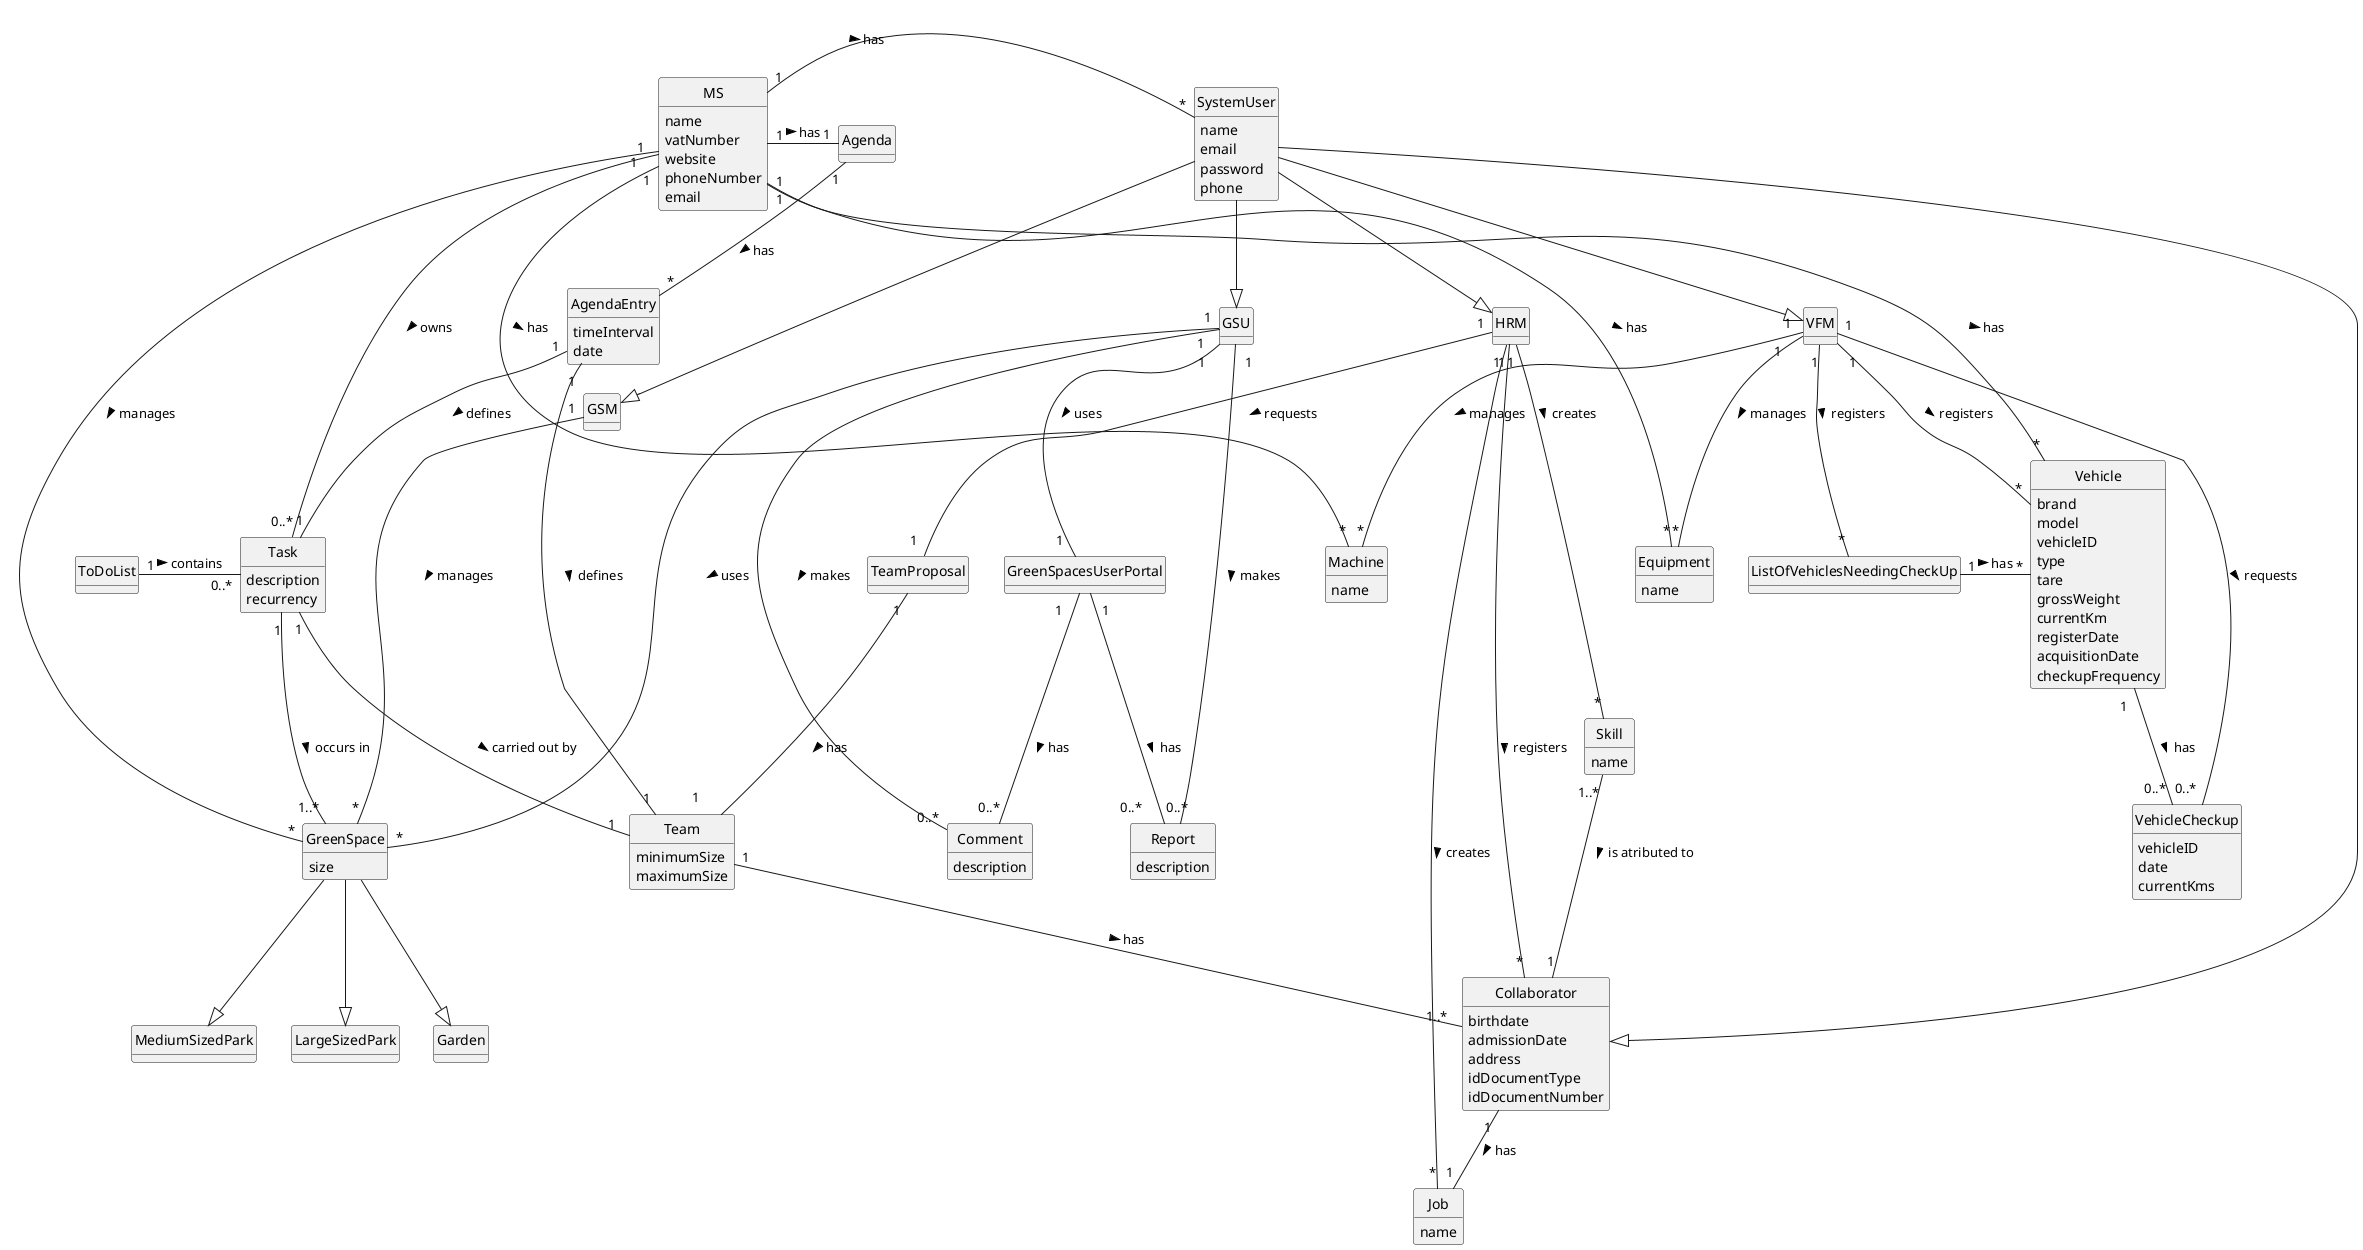 @startuml
skinparam monochrome true
skinparam packageStyle rectangle
skinparam shadowing false
'skinparam linetype ortho
'left to right direction
skinparam classAttributeIconSize 0
hide circle
hide methods



class MS {
    name
    vatNumber
    website
    phoneNumber
    email

}

class GreenSpace {
    size
}

class Garden
class MediumSizedPark
class LargeSizedPark

class SystemUser {
    name
    email
    password
    phone

}
class HRM {
}
class VFM {
}
class Collaborator {
    birthdate
    admissionDate
    address
    idDocumentType
    idDocumentNumber
}
class GSM {
}
class GSU {
}

class TeamProposal {
}

class Team {
minimumSize
maximumSize
}

class Skill {
    name
}

class Job {
    name
}

class Task {
    description
    recurrency
}

class VehicleCheckup {
    vehicleID
    date
    currentKms
}

class Vehicle {
   brand
   model
   vehicleID
   type
   tare
   grossWeight
   currentKm
   registerDate
   acquisitionDate
   checkupFrequency
}

class Machine {
    name
}

class Equipment {
    name
}

class Agenda {
}

class AgendaEntry {
    timeInterval
    date
}

class GreenSpacesUserPortal{
}

class Comment{
    description
}
class Report{
    description
}



class ToDoList{

}

class ListOfVehiclesNeedingCheckUp {
}


SystemUser --|> HRM
SystemUser --|> VFM
SystemUser --|> Collaborator
SystemUser --|> GSM
SystemUser --|> GSU

GreenSpace --|> Garden
GreenSpace --|> MediumSizedPark
GreenSpace --|> LargeSizedPark

Task "1" -- "1..*" GreenSpace : occurs in >

Agenda "1" -- "*" AgendaEntry : has >
AgendaEntry "1" -- "1" Task : defines >
AgendaEntry "1" -- "1" Team : defines >

VFM " 1" -- "*" Vehicle : registers >
VFM " 1" -- "*" ListOfVehiclesNeedingCheckUp : registers >
VFM "  1 " -- "*" Machine : manages >
VFM "  1    " -- "*" Equipment : manages >
Vehicle "1   " -- "0..* " VehicleCheckup : has >
VFM "1 " -- "0..*  " VehicleCheckup : requests >
GSU"  1  " -- "0..*          " Report: makes >
GSU"  1  " -- "0..*" Comment: makes >
GSU"  1  " -- "1  " GreenSpacesUserPortal:  uses >
GreenSpacesUserPortal "1                 " -- "0..*   " Report : has >
GreenSpacesUserPortal "1    " -- "0..*" Comment : has >

MS "1" - "*" SystemUser : has >
MS "1  " - "0..*" Task: owns >
MS "1" - "*" Machine : has >
MS "1 " - "*" Vehicle : has >
MS "1" - "*" Equipment : has >

Task "1" - "1  " Team:   carried out by   >
ToDoList "1" - "0..*" Task: contains >

HRM "1 " -- "*" Collaborator : registers >
HRM "1 " -- "*" Job : creates >
HRM "1 " -- "*" Skill : creates >
HRM "1" -- "1  " TeamProposal : requests >
TeamProposal "1 " --"1        " Team: has >
Team "1 " -- "1..*  " Collaborator: has >
Skill "1..*" - "1" Collaborator: is atributed to >
Collaborator "1 " -- "1 " Job : has >
MS "1" - "1" Agenda : has >
MS "1    " - "*" GreenSpace: manages >
GSU"1" - "*" GreenSpace: uses >
GSM "1" - "*" GreenSpace: manages >
ListOfVehiclesNeedingCheckUp "1  " - "*" Vehicle : has >
@enduml